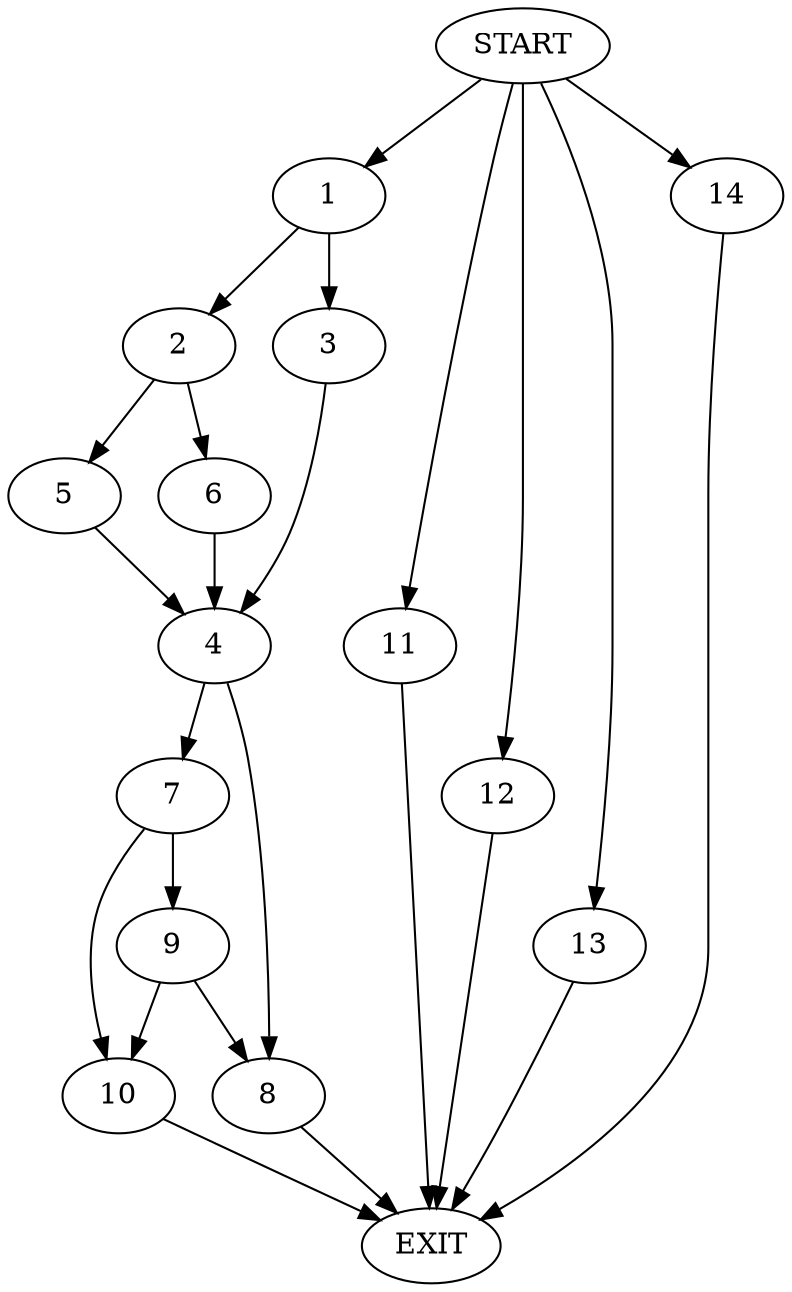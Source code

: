 digraph {
0 [label="START"]
15 [label="EXIT"]
0 -> 1
1 -> 2
1 -> 3
3 -> 4
2 -> 5
2 -> 6
4 -> 7
4 -> 8
6 -> 4
5 -> 4
8 -> 15
7 -> 9
7 -> 10
9 -> 8
9 -> 10
10 -> 15
0 -> 11
11 -> 15
0 -> 12
12 -> 15
0 -> 13
13 -> 15
0 -> 14
14 -> 15
}
